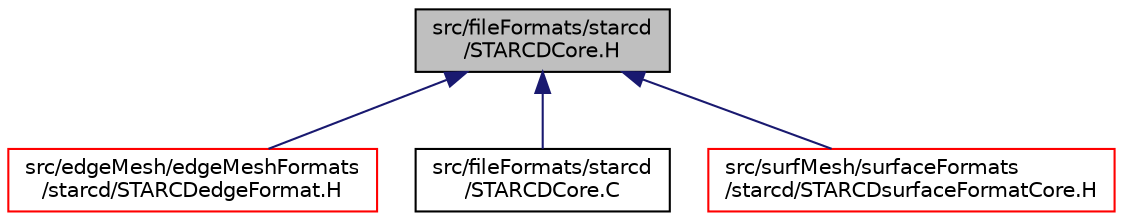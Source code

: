digraph "src/fileFormats/starcd/STARCDCore.H"
{
  bgcolor="transparent";
  edge [fontname="Helvetica",fontsize="10",labelfontname="Helvetica",labelfontsize="10"];
  node [fontname="Helvetica",fontsize="10",shape=record];
  Node132 [label="src/fileFormats/starcd\l/STARCDCore.H",height=0.2,width=0.4,color="black", fillcolor="grey75", style="filled", fontcolor="black"];
  Node132 -> Node133 [dir="back",color="midnightblue",fontsize="10",style="solid",fontname="Helvetica"];
  Node133 [label="src/edgeMesh/edgeMeshFormats\l/starcd/STARCDedgeFormat.H",height=0.2,width=0.4,color="red",URL="$a00971.html"];
  Node132 -> Node136 [dir="back",color="midnightblue",fontsize="10",style="solid",fontname="Helvetica"];
  Node136 [label="src/fileFormats/starcd\l/STARCDCore.C",height=0.2,width=0.4,color="black",URL="$a01202.html"];
  Node132 -> Node137 [dir="back",color="midnightblue",fontsize="10",style="solid",fontname="Helvetica"];
  Node137 [label="src/surfMesh/surfaceFormats\l/starcd/STARCDsurfaceFormatCore.H",height=0.2,width=0.4,color="red",URL="$a15494.html"];
}
